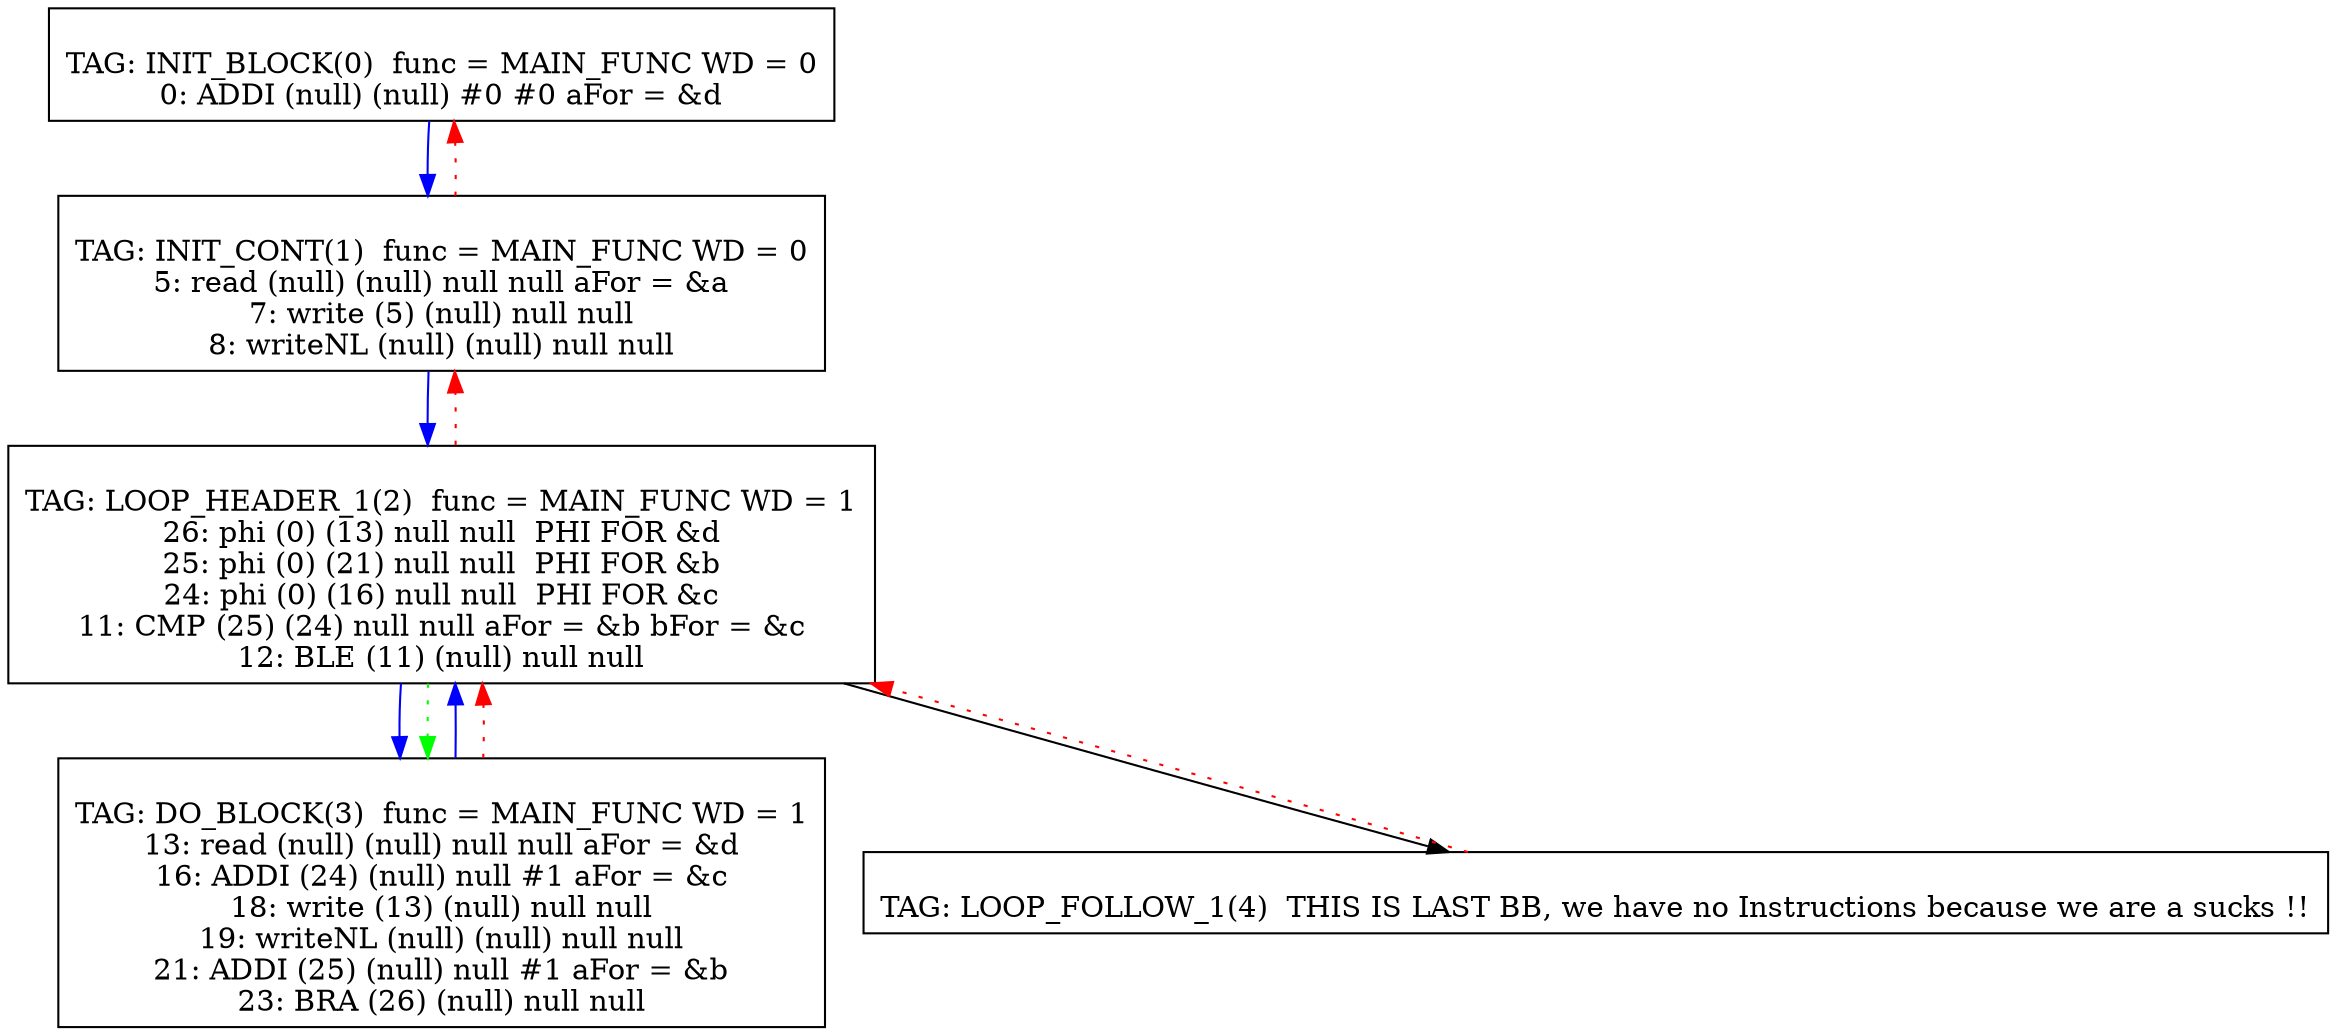 digraph {
0[label="
TAG: INIT_BLOCK(0)  func = MAIN_FUNC WD = 0
0: ADDI (null) (null) #0 #0 aFor = &d
"];
0[shape=box];
0 -> 1[color=blue]
1[label="
TAG: INIT_CONT(1)  func = MAIN_FUNC WD = 0
5: read (null) (null) null null aFor = &a
7: write (5) (null) null null
8: writeNL (null) (null) null null
"];
1[shape=box];
1 -> 2[color=blue]
1 -> 0[color=red][style=dotted]
2[label="
TAG: LOOP_HEADER_1(2)  func = MAIN_FUNC WD = 1
26: phi (0) (13) null null  PHI FOR &d
25: phi (0) (21) null null  PHI FOR &b
24: phi (0) (16) null null  PHI FOR &c
11: CMP (25) (24) null null aFor = &b bFor = &c
12: BLE (11) (null) null null
"];
2[shape=box];
2 -> 3[color=blue]
2 -> 4[color=black]
2 -> 1[color=red][style=dotted]
2 -> 3[color=green][style=dotted]
3[label="
TAG: DO_BLOCK(3)  func = MAIN_FUNC WD = 1
13: read (null) (null) null null aFor = &d
16: ADDI (24) (null) null #1 aFor = &c
18: write (13) (null) null null
19: writeNL (null) (null) null null
21: ADDI (25) (null) null #1 aFor = &b
23: BRA (26) (null) null null
"];
3[shape=box];
3 -> 2[color=blue]
3 -> 2[color=red][style=dotted]
4[label="
TAG: LOOP_FOLLOW_1(4)  THIS IS LAST BB, we have no Instructions because we are a sucks !!
"];
4[shape=box];
4 -> 2[color=red][style=dotted]
}